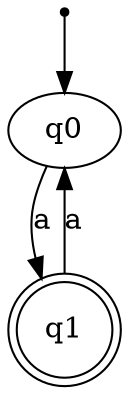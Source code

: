 digraph {
	inic[shape=point];
    inic->q0;
    q0->q1 [label="a"];
    q1->q0 [label="a"];

    q1[shape=doublecircle];
}